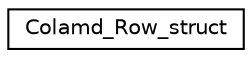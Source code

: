 digraph "Graphical Class Hierarchy"
{
 // INTERACTIVE_SVG=YES
  edge [fontname="Helvetica",fontsize="10",labelfontname="Helvetica",labelfontsize="10"];
  node [fontname="Helvetica",fontsize="10",shape=record];
  rankdir="LR";
  Node1 [label="Colamd_Row_struct",height=0.2,width=0.4,color="black", fillcolor="white", style="filled",URL="$struct_colamd___row__struct.html"];
}
